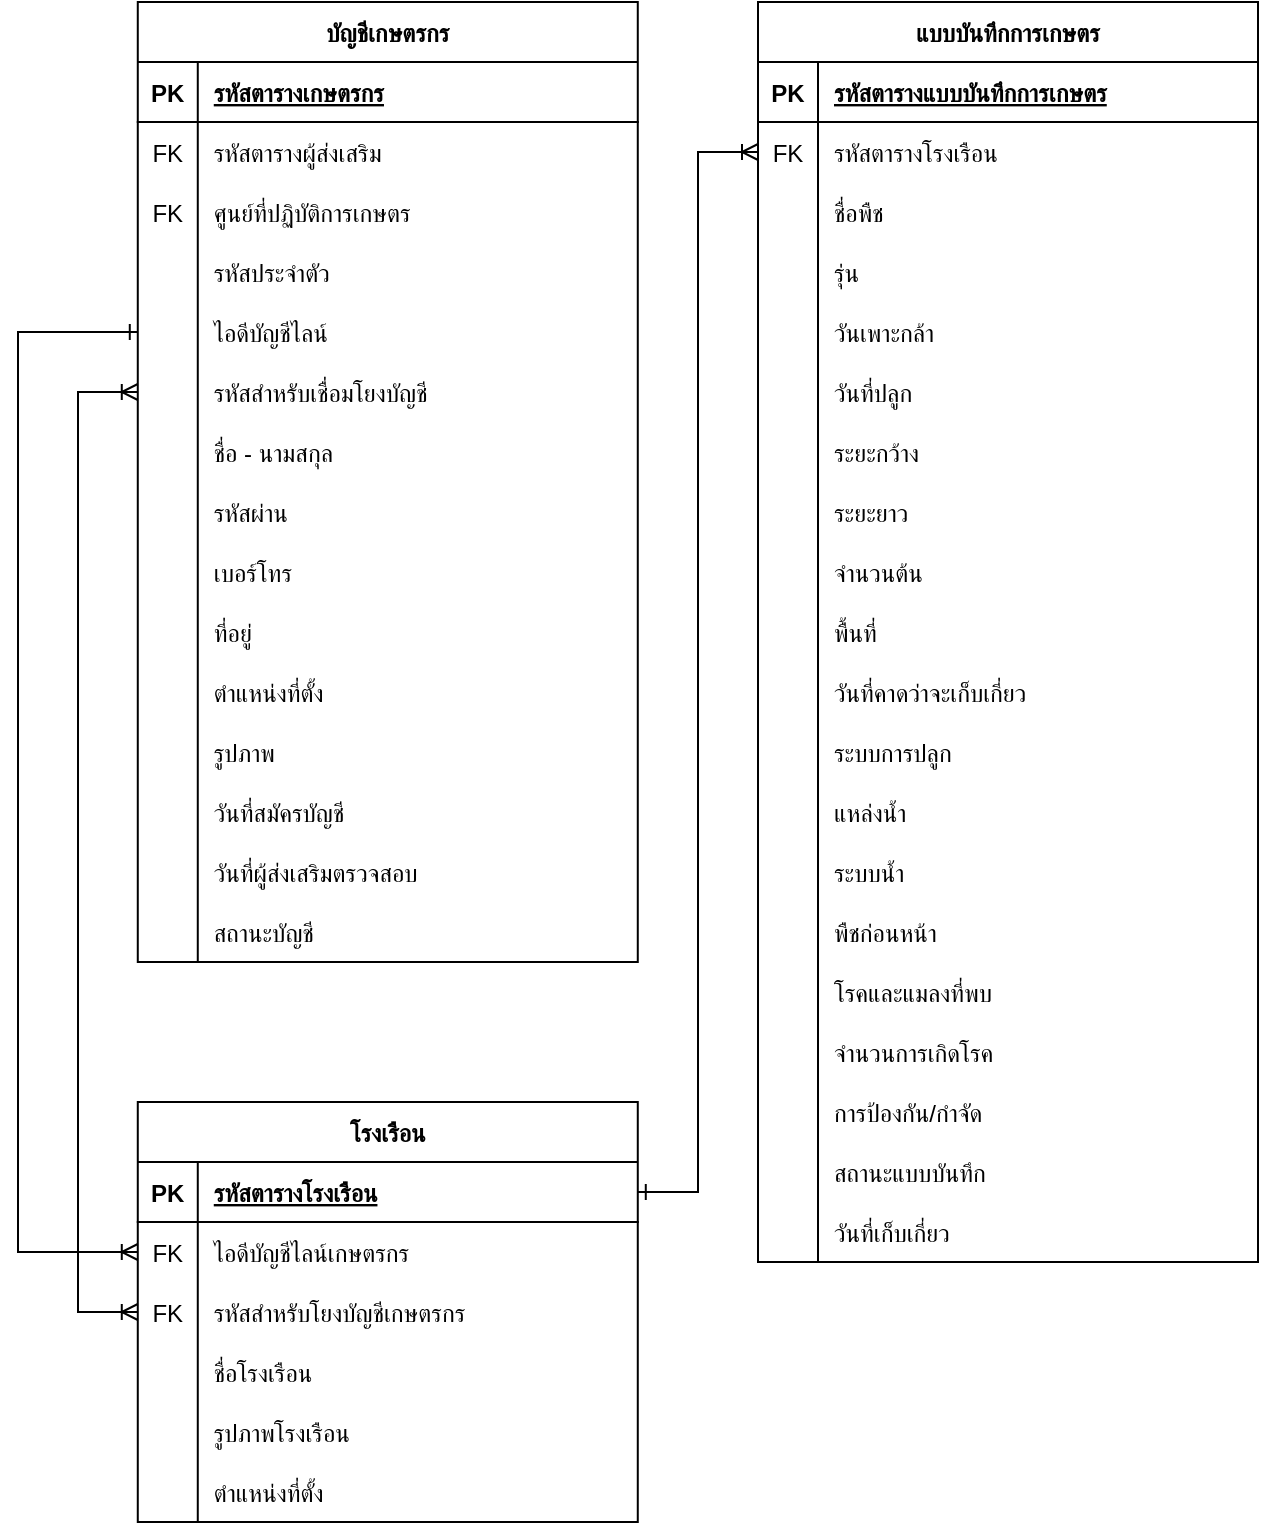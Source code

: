 <mxfile version="22.0.4" type="google">
  <diagram name="หน้า-1" id="0VuolsKjOaqzfvSGFXBU">
    <mxGraphModel grid="1" page="1" gridSize="10" guides="1" tooltips="1" connect="1" arrows="1" fold="1" pageScale="1" pageWidth="827" pageHeight="1169" math="0" shadow="0">
      <root>
        <mxCell id="0" />
        <mxCell id="1" parent="0" />
        <mxCell id="TLA-JkpZ8VYjQvUquSU8-1" value="แบบบันทึกการเกษตร" style="shape=table;startSize=30;container=1;collapsible=1;childLayout=tableLayout;fixedRows=1;rowLines=0;fontStyle=1;align=center;resizeLast=1;" vertex="1" parent="1">
          <mxGeometry x="-390" y="200" width="250" height="630" as="geometry" />
        </mxCell>
        <mxCell id="TLA-JkpZ8VYjQvUquSU8-2" value="" style="shape=partialRectangle;collapsible=0;dropTarget=0;pointerEvents=0;fillColor=none;points=[[0,0.5],[1,0.5]];portConstraint=eastwest;top=0;left=0;right=0;bottom=1;" vertex="1" parent="TLA-JkpZ8VYjQvUquSU8-1">
          <mxGeometry y="30" width="250" height="30" as="geometry" />
        </mxCell>
        <mxCell id="TLA-JkpZ8VYjQvUquSU8-3" value="PK" style="shape=partialRectangle;overflow=hidden;connectable=0;fillColor=none;top=0;left=0;bottom=0;right=0;fontStyle=1;" vertex="1" parent="TLA-JkpZ8VYjQvUquSU8-2">
          <mxGeometry width="30" height="30" as="geometry">
            <mxRectangle width="30" height="30" as="alternateBounds" />
          </mxGeometry>
        </mxCell>
        <mxCell id="TLA-JkpZ8VYjQvUquSU8-4" value="รหัสตารางแบบบันทึกการเกษตร" style="shape=partialRectangle;overflow=hidden;connectable=0;fillColor=none;top=0;left=0;bottom=0;right=0;align=left;spacingLeft=6;fontStyle=5;" vertex="1" parent="TLA-JkpZ8VYjQvUquSU8-2">
          <mxGeometry x="30" width="220" height="30" as="geometry">
            <mxRectangle width="220" height="30" as="alternateBounds" />
          </mxGeometry>
        </mxCell>
        <mxCell id="TLA-JkpZ8VYjQvUquSU8-5" value="" style="shape=partialRectangle;collapsible=0;dropTarget=0;pointerEvents=0;fillColor=none;points=[[0,0.5],[1,0.5]];portConstraint=eastwest;top=0;left=0;right=0;bottom=0;" vertex="1" parent="TLA-JkpZ8VYjQvUquSU8-1">
          <mxGeometry y="60" width="250" height="30" as="geometry" />
        </mxCell>
        <mxCell id="TLA-JkpZ8VYjQvUquSU8-6" value="FK" style="shape=partialRectangle;overflow=hidden;connectable=0;fillColor=none;top=0;left=0;bottom=0;right=0;" vertex="1" parent="TLA-JkpZ8VYjQvUquSU8-5">
          <mxGeometry width="30" height="30" as="geometry">
            <mxRectangle width="30" height="30" as="alternateBounds" />
          </mxGeometry>
        </mxCell>
        <mxCell id="TLA-JkpZ8VYjQvUquSU8-7" value="รหัสตารางโรงเรือน" style="shape=partialRectangle;overflow=hidden;connectable=0;fillColor=none;top=0;left=0;bottom=0;right=0;align=left;spacingLeft=6;" vertex="1" parent="TLA-JkpZ8VYjQvUquSU8-5">
          <mxGeometry x="30" width="220" height="30" as="geometry">
            <mxRectangle width="220" height="30" as="alternateBounds" />
          </mxGeometry>
        </mxCell>
        <mxCell id="TLA-JkpZ8VYjQvUquSU8-8" style="shape=partialRectangle;collapsible=0;dropTarget=0;pointerEvents=0;fillColor=none;points=[[0,0.5],[1,0.5]];portConstraint=eastwest;top=0;left=0;right=0;bottom=0;" vertex="1" parent="TLA-JkpZ8VYjQvUquSU8-1">
          <mxGeometry y="90" width="250" height="30" as="geometry" />
        </mxCell>
        <mxCell id="TLA-JkpZ8VYjQvUquSU8-9" value="" style="shape=partialRectangle;overflow=hidden;connectable=0;fillColor=none;top=0;left=0;bottom=0;right=0;" vertex="1" parent="TLA-JkpZ8VYjQvUquSU8-8">
          <mxGeometry width="30" height="30" as="geometry">
            <mxRectangle width="30" height="30" as="alternateBounds" />
          </mxGeometry>
        </mxCell>
        <mxCell id="TLA-JkpZ8VYjQvUquSU8-10" value="ชื่อพืช" style="shape=partialRectangle;overflow=hidden;connectable=0;fillColor=none;top=0;left=0;bottom=0;right=0;align=left;spacingLeft=6;" vertex="1" parent="TLA-JkpZ8VYjQvUquSU8-8">
          <mxGeometry x="30" width="220" height="30" as="geometry">
            <mxRectangle width="220" height="30" as="alternateBounds" />
          </mxGeometry>
        </mxCell>
        <mxCell id="TLA-JkpZ8VYjQvUquSU8-11" style="shape=partialRectangle;collapsible=0;dropTarget=0;pointerEvents=0;fillColor=none;points=[[0,0.5],[1,0.5]];portConstraint=eastwest;top=0;left=0;right=0;bottom=0;" vertex="1" parent="TLA-JkpZ8VYjQvUquSU8-1">
          <mxGeometry y="120" width="250" height="30" as="geometry" />
        </mxCell>
        <mxCell id="TLA-JkpZ8VYjQvUquSU8-12" style="shape=partialRectangle;overflow=hidden;connectable=0;fillColor=none;top=0;left=0;bottom=0;right=0;" vertex="1" parent="TLA-JkpZ8VYjQvUquSU8-11">
          <mxGeometry width="30" height="30" as="geometry">
            <mxRectangle width="30" height="30" as="alternateBounds" />
          </mxGeometry>
        </mxCell>
        <mxCell id="TLA-JkpZ8VYjQvUquSU8-13" value="รุ่น" style="shape=partialRectangle;overflow=hidden;connectable=0;fillColor=none;top=0;left=0;bottom=0;right=0;align=left;spacingLeft=6;" vertex="1" parent="TLA-JkpZ8VYjQvUquSU8-11">
          <mxGeometry x="30" width="220" height="30" as="geometry">
            <mxRectangle width="220" height="30" as="alternateBounds" />
          </mxGeometry>
        </mxCell>
        <mxCell id="TLA-JkpZ8VYjQvUquSU8-14" style="shape=partialRectangle;collapsible=0;dropTarget=0;pointerEvents=0;fillColor=none;points=[[0,0.5],[1,0.5]];portConstraint=eastwest;top=0;left=0;right=0;bottom=0;" vertex="1" parent="TLA-JkpZ8VYjQvUquSU8-1">
          <mxGeometry y="150" width="250" height="30" as="geometry" />
        </mxCell>
        <mxCell id="TLA-JkpZ8VYjQvUquSU8-15" value="" style="shape=partialRectangle;overflow=hidden;connectable=0;fillColor=none;top=0;left=0;bottom=0;right=0;" vertex="1" parent="TLA-JkpZ8VYjQvUquSU8-14">
          <mxGeometry width="30" height="30" as="geometry">
            <mxRectangle width="30" height="30" as="alternateBounds" />
          </mxGeometry>
        </mxCell>
        <mxCell id="TLA-JkpZ8VYjQvUquSU8-16" value="วันเพาะกล้า" style="shape=partialRectangle;overflow=hidden;connectable=0;fillColor=none;top=0;left=0;bottom=0;right=0;align=left;spacingLeft=6;" vertex="1" parent="TLA-JkpZ8VYjQvUquSU8-14">
          <mxGeometry x="30" width="220" height="30" as="geometry">
            <mxRectangle width="220" height="30" as="alternateBounds" />
          </mxGeometry>
        </mxCell>
        <mxCell id="TLA-JkpZ8VYjQvUquSU8-17" style="shape=partialRectangle;collapsible=0;dropTarget=0;pointerEvents=0;fillColor=none;points=[[0,0.5],[1,0.5]];portConstraint=eastwest;top=0;left=0;right=0;bottom=0;" vertex="1" parent="TLA-JkpZ8VYjQvUquSU8-1">
          <mxGeometry y="180" width="250" height="30" as="geometry" />
        </mxCell>
        <mxCell id="TLA-JkpZ8VYjQvUquSU8-18" style="shape=partialRectangle;overflow=hidden;connectable=0;fillColor=none;top=0;left=0;bottom=0;right=0;" vertex="1" parent="TLA-JkpZ8VYjQvUquSU8-17">
          <mxGeometry width="30" height="30" as="geometry">
            <mxRectangle width="30" height="30" as="alternateBounds" />
          </mxGeometry>
        </mxCell>
        <mxCell id="TLA-JkpZ8VYjQvUquSU8-19" value="วันที่ปลูก" style="shape=partialRectangle;overflow=hidden;connectable=0;fillColor=none;top=0;left=0;bottom=0;right=0;align=left;spacingLeft=6;" vertex="1" parent="TLA-JkpZ8VYjQvUquSU8-17">
          <mxGeometry x="30" width="220" height="30" as="geometry">
            <mxRectangle width="220" height="30" as="alternateBounds" />
          </mxGeometry>
        </mxCell>
        <mxCell id="TLA-JkpZ8VYjQvUquSU8-20" style="shape=partialRectangle;collapsible=0;dropTarget=0;pointerEvents=0;fillColor=none;points=[[0,0.5],[1,0.5]];portConstraint=eastwest;top=0;left=0;right=0;bottom=0;" vertex="1" parent="TLA-JkpZ8VYjQvUquSU8-1">
          <mxGeometry y="210" width="250" height="30" as="geometry" />
        </mxCell>
        <mxCell id="TLA-JkpZ8VYjQvUquSU8-21" style="shape=partialRectangle;overflow=hidden;connectable=0;fillColor=none;top=0;left=0;bottom=0;right=0;" vertex="1" parent="TLA-JkpZ8VYjQvUquSU8-20">
          <mxGeometry width="30" height="30" as="geometry">
            <mxRectangle width="30" height="30" as="alternateBounds" />
          </mxGeometry>
        </mxCell>
        <mxCell id="TLA-JkpZ8VYjQvUquSU8-22" value="ระยะกว้าง" style="shape=partialRectangle;overflow=hidden;connectable=0;fillColor=none;top=0;left=0;bottom=0;right=0;align=left;spacingLeft=6;" vertex="1" parent="TLA-JkpZ8VYjQvUquSU8-20">
          <mxGeometry x="30" width="220" height="30" as="geometry">
            <mxRectangle width="220" height="30" as="alternateBounds" />
          </mxGeometry>
        </mxCell>
        <mxCell id="TLA-JkpZ8VYjQvUquSU8-23" style="shape=partialRectangle;collapsible=0;dropTarget=0;pointerEvents=0;fillColor=none;points=[[0,0.5],[1,0.5]];portConstraint=eastwest;top=0;left=0;right=0;bottom=0;" vertex="1" parent="TLA-JkpZ8VYjQvUquSU8-1">
          <mxGeometry y="240" width="250" height="30" as="geometry" />
        </mxCell>
        <mxCell id="TLA-JkpZ8VYjQvUquSU8-24" style="shape=partialRectangle;overflow=hidden;connectable=0;fillColor=none;top=0;left=0;bottom=0;right=0;" vertex="1" parent="TLA-JkpZ8VYjQvUquSU8-23">
          <mxGeometry width="30" height="30" as="geometry">
            <mxRectangle width="30" height="30" as="alternateBounds" />
          </mxGeometry>
        </mxCell>
        <mxCell id="TLA-JkpZ8VYjQvUquSU8-25" value="ระยะยาว" style="shape=partialRectangle;overflow=hidden;connectable=0;fillColor=none;top=0;left=0;bottom=0;right=0;align=left;spacingLeft=6;" vertex="1" parent="TLA-JkpZ8VYjQvUquSU8-23">
          <mxGeometry x="30" width="220" height="30" as="geometry">
            <mxRectangle width="220" height="30" as="alternateBounds" />
          </mxGeometry>
        </mxCell>
        <mxCell id="TLA-JkpZ8VYjQvUquSU8-26" style="shape=partialRectangle;collapsible=0;dropTarget=0;pointerEvents=0;fillColor=none;points=[[0,0.5],[1,0.5]];portConstraint=eastwest;top=0;left=0;right=0;bottom=0;" vertex="1" parent="TLA-JkpZ8VYjQvUquSU8-1">
          <mxGeometry y="270" width="250" height="30" as="geometry" />
        </mxCell>
        <mxCell id="TLA-JkpZ8VYjQvUquSU8-27" style="shape=partialRectangle;overflow=hidden;connectable=0;fillColor=none;top=0;left=0;bottom=0;right=0;" vertex="1" parent="TLA-JkpZ8VYjQvUquSU8-26">
          <mxGeometry width="30" height="30" as="geometry">
            <mxRectangle width="30" height="30" as="alternateBounds" />
          </mxGeometry>
        </mxCell>
        <mxCell id="TLA-JkpZ8VYjQvUquSU8-28" value="จำนวนต้น" style="shape=partialRectangle;overflow=hidden;connectable=0;fillColor=none;top=0;left=0;bottom=0;right=0;align=left;spacingLeft=6;" vertex="1" parent="TLA-JkpZ8VYjQvUquSU8-26">
          <mxGeometry x="30" width="220" height="30" as="geometry">
            <mxRectangle width="220" height="30" as="alternateBounds" />
          </mxGeometry>
        </mxCell>
        <mxCell id="TLA-JkpZ8VYjQvUquSU8-29" style="shape=partialRectangle;collapsible=0;dropTarget=0;pointerEvents=0;fillColor=none;points=[[0,0.5],[1,0.5]];portConstraint=eastwest;top=0;left=0;right=0;bottom=0;" vertex="1" parent="TLA-JkpZ8VYjQvUquSU8-1">
          <mxGeometry y="300" width="250" height="30" as="geometry" />
        </mxCell>
        <mxCell id="TLA-JkpZ8VYjQvUquSU8-30" style="shape=partialRectangle;overflow=hidden;connectable=0;fillColor=none;top=0;left=0;bottom=0;right=0;" vertex="1" parent="TLA-JkpZ8VYjQvUquSU8-29">
          <mxGeometry width="30" height="30" as="geometry">
            <mxRectangle width="30" height="30" as="alternateBounds" />
          </mxGeometry>
        </mxCell>
        <mxCell id="TLA-JkpZ8VYjQvUquSU8-31" value="พื้นที่" style="shape=partialRectangle;overflow=hidden;connectable=0;fillColor=none;top=0;left=0;bottom=0;right=0;align=left;spacingLeft=6;" vertex="1" parent="TLA-JkpZ8VYjQvUquSU8-29">
          <mxGeometry x="30" width="220" height="30" as="geometry">
            <mxRectangle width="220" height="30" as="alternateBounds" />
          </mxGeometry>
        </mxCell>
        <mxCell id="TLA-JkpZ8VYjQvUquSU8-32" style="shape=partialRectangle;collapsible=0;dropTarget=0;pointerEvents=0;fillColor=none;points=[[0,0.5],[1,0.5]];portConstraint=eastwest;top=0;left=0;right=0;bottom=0;" vertex="1" parent="TLA-JkpZ8VYjQvUquSU8-1">
          <mxGeometry y="330" width="250" height="30" as="geometry" />
        </mxCell>
        <mxCell id="TLA-JkpZ8VYjQvUquSU8-33" style="shape=partialRectangle;overflow=hidden;connectable=0;fillColor=none;top=0;left=0;bottom=0;right=0;" vertex="1" parent="TLA-JkpZ8VYjQvUquSU8-32">
          <mxGeometry width="30" height="30" as="geometry">
            <mxRectangle width="30" height="30" as="alternateBounds" />
          </mxGeometry>
        </mxCell>
        <mxCell id="TLA-JkpZ8VYjQvUquSU8-34" value="วันที่คาดว่าจะเก็บเกี่ยว" style="shape=partialRectangle;overflow=hidden;connectable=0;fillColor=none;top=0;left=0;bottom=0;right=0;align=left;spacingLeft=6;" vertex="1" parent="TLA-JkpZ8VYjQvUquSU8-32">
          <mxGeometry x="30" width="220" height="30" as="geometry">
            <mxRectangle width="220" height="30" as="alternateBounds" />
          </mxGeometry>
        </mxCell>
        <mxCell id="TLA-JkpZ8VYjQvUquSU8-35" style="shape=partialRectangle;collapsible=0;dropTarget=0;pointerEvents=0;fillColor=none;points=[[0,0.5],[1,0.5]];portConstraint=eastwest;top=0;left=0;right=0;bottom=0;" vertex="1" parent="TLA-JkpZ8VYjQvUquSU8-1">
          <mxGeometry y="360" width="250" height="30" as="geometry" />
        </mxCell>
        <mxCell id="TLA-JkpZ8VYjQvUquSU8-36" style="shape=partialRectangle;overflow=hidden;connectable=0;fillColor=none;top=0;left=0;bottom=0;right=0;" vertex="1" parent="TLA-JkpZ8VYjQvUquSU8-35">
          <mxGeometry width="30" height="30" as="geometry">
            <mxRectangle width="30" height="30" as="alternateBounds" />
          </mxGeometry>
        </mxCell>
        <mxCell id="TLA-JkpZ8VYjQvUquSU8-37" value="ระบบการปลูก" style="shape=partialRectangle;overflow=hidden;connectable=0;fillColor=none;top=0;left=0;bottom=0;right=0;align=left;spacingLeft=6;" vertex="1" parent="TLA-JkpZ8VYjQvUquSU8-35">
          <mxGeometry x="30" width="220" height="30" as="geometry">
            <mxRectangle width="220" height="30" as="alternateBounds" />
          </mxGeometry>
        </mxCell>
        <mxCell id="TLA-JkpZ8VYjQvUquSU8-38" style="shape=partialRectangle;collapsible=0;dropTarget=0;pointerEvents=0;fillColor=none;points=[[0,0.5],[1,0.5]];portConstraint=eastwest;top=0;left=0;right=0;bottom=0;" vertex="1" parent="TLA-JkpZ8VYjQvUquSU8-1">
          <mxGeometry y="390" width="250" height="30" as="geometry" />
        </mxCell>
        <mxCell id="TLA-JkpZ8VYjQvUquSU8-39" style="shape=partialRectangle;overflow=hidden;connectable=0;fillColor=none;top=0;left=0;bottom=0;right=0;" vertex="1" parent="TLA-JkpZ8VYjQvUquSU8-38">
          <mxGeometry width="30" height="30" as="geometry">
            <mxRectangle width="30" height="30" as="alternateBounds" />
          </mxGeometry>
        </mxCell>
        <mxCell id="TLA-JkpZ8VYjQvUquSU8-40" value="แหล่งน้ำ" style="shape=partialRectangle;overflow=hidden;connectable=0;fillColor=none;top=0;left=0;bottom=0;right=0;align=left;spacingLeft=6;" vertex="1" parent="TLA-JkpZ8VYjQvUquSU8-38">
          <mxGeometry x="30" width="220" height="30" as="geometry">
            <mxRectangle width="220" height="30" as="alternateBounds" />
          </mxGeometry>
        </mxCell>
        <mxCell id="TLA-JkpZ8VYjQvUquSU8-41" style="shape=partialRectangle;collapsible=0;dropTarget=0;pointerEvents=0;fillColor=none;points=[[0,0.5],[1,0.5]];portConstraint=eastwest;top=0;left=0;right=0;bottom=0;" vertex="1" parent="TLA-JkpZ8VYjQvUquSU8-1">
          <mxGeometry y="420" width="250" height="30" as="geometry" />
        </mxCell>
        <mxCell id="TLA-JkpZ8VYjQvUquSU8-42" style="shape=partialRectangle;overflow=hidden;connectable=0;fillColor=none;top=0;left=0;bottom=0;right=0;" vertex="1" parent="TLA-JkpZ8VYjQvUquSU8-41">
          <mxGeometry width="30" height="30" as="geometry">
            <mxRectangle width="30" height="30" as="alternateBounds" />
          </mxGeometry>
        </mxCell>
        <mxCell id="TLA-JkpZ8VYjQvUquSU8-43" value="ระบบน้ำ" style="shape=partialRectangle;overflow=hidden;connectable=0;fillColor=none;top=0;left=0;bottom=0;right=0;align=left;spacingLeft=6;" vertex="1" parent="TLA-JkpZ8VYjQvUquSU8-41">
          <mxGeometry x="30" width="220" height="30" as="geometry">
            <mxRectangle width="220" height="30" as="alternateBounds" />
          </mxGeometry>
        </mxCell>
        <mxCell id="TLA-JkpZ8VYjQvUquSU8-44" style="shape=partialRectangle;collapsible=0;dropTarget=0;pointerEvents=0;fillColor=none;points=[[0,0.5],[1,0.5]];portConstraint=eastwest;top=0;left=0;right=0;bottom=0;" vertex="1" parent="TLA-JkpZ8VYjQvUquSU8-1">
          <mxGeometry y="450" width="250" height="30" as="geometry" />
        </mxCell>
        <mxCell id="TLA-JkpZ8VYjQvUquSU8-45" style="shape=partialRectangle;overflow=hidden;connectable=0;fillColor=none;top=0;left=0;bottom=0;right=0;" vertex="1" parent="TLA-JkpZ8VYjQvUquSU8-44">
          <mxGeometry width="30" height="30" as="geometry">
            <mxRectangle width="30" height="30" as="alternateBounds" />
          </mxGeometry>
        </mxCell>
        <mxCell id="TLA-JkpZ8VYjQvUquSU8-46" value="พืชก่อนหน้า" style="shape=partialRectangle;overflow=hidden;connectable=0;fillColor=none;top=0;left=0;bottom=0;right=0;align=left;spacingLeft=6;" vertex="1" parent="TLA-JkpZ8VYjQvUquSU8-44">
          <mxGeometry x="30" width="220" height="30" as="geometry">
            <mxRectangle width="220" height="30" as="alternateBounds" />
          </mxGeometry>
        </mxCell>
        <mxCell id="TLA-JkpZ8VYjQvUquSU8-47" style="shape=partialRectangle;collapsible=0;dropTarget=0;pointerEvents=0;fillColor=none;points=[[0,0.5],[1,0.5]];portConstraint=eastwest;top=0;left=0;right=0;bottom=0;" vertex="1" parent="TLA-JkpZ8VYjQvUquSU8-1">
          <mxGeometry y="480" width="250" height="30" as="geometry" />
        </mxCell>
        <mxCell id="TLA-JkpZ8VYjQvUquSU8-48" style="shape=partialRectangle;overflow=hidden;connectable=0;fillColor=none;top=0;left=0;bottom=0;right=0;" vertex="1" parent="TLA-JkpZ8VYjQvUquSU8-47">
          <mxGeometry width="30" height="30" as="geometry">
            <mxRectangle width="30" height="30" as="alternateBounds" />
          </mxGeometry>
        </mxCell>
        <mxCell id="TLA-JkpZ8VYjQvUquSU8-49" value="โรคและแมลงที่พบ" style="shape=partialRectangle;overflow=hidden;connectable=0;fillColor=none;top=0;left=0;bottom=0;right=0;align=left;spacingLeft=6;" vertex="1" parent="TLA-JkpZ8VYjQvUquSU8-47">
          <mxGeometry x="30" width="220" height="30" as="geometry">
            <mxRectangle width="220" height="30" as="alternateBounds" />
          </mxGeometry>
        </mxCell>
        <mxCell id="TLA-JkpZ8VYjQvUquSU8-50" style="shape=partialRectangle;collapsible=0;dropTarget=0;pointerEvents=0;fillColor=none;points=[[0,0.5],[1,0.5]];portConstraint=eastwest;top=0;left=0;right=0;bottom=0;" vertex="1" parent="TLA-JkpZ8VYjQvUquSU8-1">
          <mxGeometry y="510" width="250" height="30" as="geometry" />
        </mxCell>
        <mxCell id="TLA-JkpZ8VYjQvUquSU8-51" style="shape=partialRectangle;overflow=hidden;connectable=0;fillColor=none;top=0;left=0;bottom=0;right=0;" vertex="1" parent="TLA-JkpZ8VYjQvUquSU8-50">
          <mxGeometry width="30" height="30" as="geometry">
            <mxRectangle width="30" height="30" as="alternateBounds" />
          </mxGeometry>
        </mxCell>
        <mxCell id="TLA-JkpZ8VYjQvUquSU8-52" value="จำนวนการเกิดโรค" style="shape=partialRectangle;overflow=hidden;connectable=0;fillColor=none;top=0;left=0;bottom=0;right=0;align=left;spacingLeft=6;" vertex="1" parent="TLA-JkpZ8VYjQvUquSU8-50">
          <mxGeometry x="30" width="220" height="30" as="geometry">
            <mxRectangle width="220" height="30" as="alternateBounds" />
          </mxGeometry>
        </mxCell>
        <mxCell id="TLA-JkpZ8VYjQvUquSU8-53" style="shape=partialRectangle;collapsible=0;dropTarget=0;pointerEvents=0;fillColor=none;points=[[0,0.5],[1,0.5]];portConstraint=eastwest;top=0;left=0;right=0;bottom=0;" vertex="1" parent="TLA-JkpZ8VYjQvUquSU8-1">
          <mxGeometry y="540" width="250" height="30" as="geometry" />
        </mxCell>
        <mxCell id="TLA-JkpZ8VYjQvUquSU8-54" style="shape=partialRectangle;overflow=hidden;connectable=0;fillColor=none;top=0;left=0;bottom=0;right=0;" vertex="1" parent="TLA-JkpZ8VYjQvUquSU8-53">
          <mxGeometry width="30" height="30" as="geometry">
            <mxRectangle width="30" height="30" as="alternateBounds" />
          </mxGeometry>
        </mxCell>
        <mxCell id="TLA-JkpZ8VYjQvUquSU8-55" value="การป้องกัน/กำจัด" style="shape=partialRectangle;overflow=hidden;connectable=0;fillColor=none;top=0;left=0;bottom=0;right=0;align=left;spacingLeft=6;" vertex="1" parent="TLA-JkpZ8VYjQvUquSU8-53">
          <mxGeometry x="30" width="220" height="30" as="geometry">
            <mxRectangle width="220" height="30" as="alternateBounds" />
          </mxGeometry>
        </mxCell>
        <mxCell id="TLA-JkpZ8VYjQvUquSU8-56" style="shape=partialRectangle;collapsible=0;dropTarget=0;pointerEvents=0;fillColor=none;points=[[0,0.5],[1,0.5]];portConstraint=eastwest;top=0;left=0;right=0;bottom=0;" vertex="1" parent="TLA-JkpZ8VYjQvUquSU8-1">
          <mxGeometry y="570" width="250" height="30" as="geometry" />
        </mxCell>
        <mxCell id="TLA-JkpZ8VYjQvUquSU8-57" style="shape=partialRectangle;overflow=hidden;connectable=0;fillColor=none;top=0;left=0;bottom=0;right=0;" vertex="1" parent="TLA-JkpZ8VYjQvUquSU8-56">
          <mxGeometry width="30" height="30" as="geometry">
            <mxRectangle width="30" height="30" as="alternateBounds" />
          </mxGeometry>
        </mxCell>
        <mxCell id="TLA-JkpZ8VYjQvUquSU8-58" value="สถานะแบบบันทึก" style="shape=partialRectangle;overflow=hidden;connectable=0;fillColor=none;top=0;left=0;bottom=0;right=0;align=left;spacingLeft=6;" vertex="1" parent="TLA-JkpZ8VYjQvUquSU8-56">
          <mxGeometry x="30" width="220" height="30" as="geometry">
            <mxRectangle width="220" height="30" as="alternateBounds" />
          </mxGeometry>
        </mxCell>
        <mxCell id="TLA-JkpZ8VYjQvUquSU8-59" style="shape=partialRectangle;collapsible=0;dropTarget=0;pointerEvents=0;fillColor=none;points=[[0,0.5],[1,0.5]];portConstraint=eastwest;top=0;left=0;right=0;bottom=0;" vertex="1" parent="TLA-JkpZ8VYjQvUquSU8-1">
          <mxGeometry y="600" width="250" height="30" as="geometry" />
        </mxCell>
        <mxCell id="TLA-JkpZ8VYjQvUquSU8-60" style="shape=partialRectangle;overflow=hidden;connectable=0;fillColor=none;top=0;left=0;bottom=0;right=0;" vertex="1" parent="TLA-JkpZ8VYjQvUquSU8-59">
          <mxGeometry width="30" height="30" as="geometry">
            <mxRectangle width="30" height="30" as="alternateBounds" />
          </mxGeometry>
        </mxCell>
        <mxCell id="TLA-JkpZ8VYjQvUquSU8-61" value="วันที่เก็บเกี่ยว" style="shape=partialRectangle;overflow=hidden;connectable=0;fillColor=none;top=0;left=0;bottom=0;right=0;align=left;spacingLeft=6;" vertex="1" parent="TLA-JkpZ8VYjQvUquSU8-59">
          <mxGeometry x="30" width="220" height="30" as="geometry">
            <mxRectangle width="220" height="30" as="alternateBounds" />
          </mxGeometry>
        </mxCell>
        <mxCell id="TLA-JkpZ8VYjQvUquSU8-62" value="โรงเรือน" style="shape=table;startSize=30;container=1;collapsible=1;childLayout=tableLayout;fixedRows=1;rowLines=0;fontStyle=1;align=center;resizeLast=1;" vertex="1" parent="1">
          <mxGeometry x="-700.11" y="750" width="250" height="210" as="geometry" />
        </mxCell>
        <mxCell id="TLA-JkpZ8VYjQvUquSU8-63" value="" style="shape=partialRectangle;collapsible=0;dropTarget=0;pointerEvents=0;fillColor=none;points=[[0,0.5],[1,0.5]];portConstraint=eastwest;top=0;left=0;right=0;bottom=1;" vertex="1" parent="TLA-JkpZ8VYjQvUquSU8-62">
          <mxGeometry y="30" width="250" height="30" as="geometry" />
        </mxCell>
        <mxCell id="TLA-JkpZ8VYjQvUquSU8-64" value="PK" style="shape=partialRectangle;overflow=hidden;connectable=0;fillColor=none;top=0;left=0;bottom=0;right=0;fontStyle=1;" vertex="1" parent="TLA-JkpZ8VYjQvUquSU8-63">
          <mxGeometry width="30" height="30" as="geometry">
            <mxRectangle width="30" height="30" as="alternateBounds" />
          </mxGeometry>
        </mxCell>
        <mxCell id="TLA-JkpZ8VYjQvUquSU8-65" value="รหัสตารางโรงเรือน" style="shape=partialRectangle;overflow=hidden;connectable=0;fillColor=none;top=0;left=0;bottom=0;right=0;align=left;spacingLeft=6;fontStyle=5;" vertex="1" parent="TLA-JkpZ8VYjQvUquSU8-63">
          <mxGeometry x="30" width="220" height="30" as="geometry">
            <mxRectangle width="220" height="30" as="alternateBounds" />
          </mxGeometry>
        </mxCell>
        <mxCell id="TLA-JkpZ8VYjQvUquSU8-66" value="" style="shape=partialRectangle;collapsible=0;dropTarget=0;pointerEvents=0;fillColor=none;points=[[0,0.5],[1,0.5]];portConstraint=eastwest;top=0;left=0;right=0;bottom=0;" vertex="1" parent="TLA-JkpZ8VYjQvUquSU8-62">
          <mxGeometry y="60" width="250" height="30" as="geometry" />
        </mxCell>
        <mxCell id="TLA-JkpZ8VYjQvUquSU8-67" value="FK" style="shape=partialRectangle;overflow=hidden;connectable=0;fillColor=none;top=0;left=0;bottom=0;right=0;" vertex="1" parent="TLA-JkpZ8VYjQvUquSU8-66">
          <mxGeometry width="30" height="30" as="geometry">
            <mxRectangle width="30" height="30" as="alternateBounds" />
          </mxGeometry>
        </mxCell>
        <mxCell id="TLA-JkpZ8VYjQvUquSU8-68" value="ไอดีบัญชีไลน์เกษตรกร" style="shape=partialRectangle;overflow=hidden;connectable=0;fillColor=none;top=0;left=0;bottom=0;right=0;align=left;spacingLeft=6;" vertex="1" parent="TLA-JkpZ8VYjQvUquSU8-66">
          <mxGeometry x="30" width="220" height="30" as="geometry">
            <mxRectangle width="220" height="30" as="alternateBounds" />
          </mxGeometry>
        </mxCell>
        <mxCell id="TLA-JkpZ8VYjQvUquSU8-69" style="shape=partialRectangle;collapsible=0;dropTarget=0;pointerEvents=0;fillColor=none;points=[[0,0.5],[1,0.5]];portConstraint=eastwest;top=0;left=0;right=0;bottom=0;" vertex="1" parent="TLA-JkpZ8VYjQvUquSU8-62">
          <mxGeometry y="90" width="250" height="30" as="geometry" />
        </mxCell>
        <mxCell id="TLA-JkpZ8VYjQvUquSU8-70" value="FK" style="shape=partialRectangle;overflow=hidden;connectable=0;fillColor=none;top=0;left=0;bottom=0;right=0;" vertex="1" parent="TLA-JkpZ8VYjQvUquSU8-69">
          <mxGeometry width="30" height="30" as="geometry">
            <mxRectangle width="30" height="30" as="alternateBounds" />
          </mxGeometry>
        </mxCell>
        <mxCell id="TLA-JkpZ8VYjQvUquSU8-71" value="รหัสสำหรับโยงบัญชีเกษตรกร" style="shape=partialRectangle;overflow=hidden;connectable=0;fillColor=none;top=0;left=0;bottom=0;right=0;align=left;spacingLeft=6;" vertex="1" parent="TLA-JkpZ8VYjQvUquSU8-69">
          <mxGeometry x="30" width="220" height="30" as="geometry">
            <mxRectangle width="220" height="30" as="alternateBounds" />
          </mxGeometry>
        </mxCell>
        <mxCell id="TLA-JkpZ8VYjQvUquSU8-72" style="shape=partialRectangle;collapsible=0;dropTarget=0;pointerEvents=0;fillColor=none;points=[[0,0.5],[1,0.5]];portConstraint=eastwest;top=0;left=0;right=0;bottom=0;" vertex="1" parent="TLA-JkpZ8VYjQvUquSU8-62">
          <mxGeometry y="120" width="250" height="30" as="geometry" />
        </mxCell>
        <mxCell id="TLA-JkpZ8VYjQvUquSU8-73" style="shape=partialRectangle;overflow=hidden;connectable=0;fillColor=none;top=0;left=0;bottom=0;right=0;" vertex="1" parent="TLA-JkpZ8VYjQvUquSU8-72">
          <mxGeometry width="30" height="30" as="geometry">
            <mxRectangle width="30" height="30" as="alternateBounds" />
          </mxGeometry>
        </mxCell>
        <mxCell id="TLA-JkpZ8VYjQvUquSU8-74" value="ชื่อโรงเรือน" style="shape=partialRectangle;overflow=hidden;connectable=0;fillColor=none;top=0;left=0;bottom=0;right=0;align=left;spacingLeft=6;" vertex="1" parent="TLA-JkpZ8VYjQvUquSU8-72">
          <mxGeometry x="30" width="220" height="30" as="geometry">
            <mxRectangle width="220" height="30" as="alternateBounds" />
          </mxGeometry>
        </mxCell>
        <mxCell id="TLA-JkpZ8VYjQvUquSU8-75" style="shape=partialRectangle;collapsible=0;dropTarget=0;pointerEvents=0;fillColor=none;points=[[0,0.5],[1,0.5]];portConstraint=eastwest;top=0;left=0;right=0;bottom=0;" vertex="1" parent="TLA-JkpZ8VYjQvUquSU8-62">
          <mxGeometry y="150" width="250" height="30" as="geometry" />
        </mxCell>
        <mxCell id="TLA-JkpZ8VYjQvUquSU8-76" style="shape=partialRectangle;overflow=hidden;connectable=0;fillColor=none;top=0;left=0;bottom=0;right=0;" vertex="1" parent="TLA-JkpZ8VYjQvUquSU8-75">
          <mxGeometry width="30" height="30" as="geometry">
            <mxRectangle width="30" height="30" as="alternateBounds" />
          </mxGeometry>
        </mxCell>
        <mxCell id="TLA-JkpZ8VYjQvUquSU8-77" value="รูปภาพโรงเรือน" style="shape=partialRectangle;overflow=hidden;connectable=0;fillColor=none;top=0;left=0;bottom=0;right=0;align=left;spacingLeft=6;" vertex="1" parent="TLA-JkpZ8VYjQvUquSU8-75">
          <mxGeometry x="30" width="220" height="30" as="geometry">
            <mxRectangle width="220" height="30" as="alternateBounds" />
          </mxGeometry>
        </mxCell>
        <mxCell id="TLA-JkpZ8VYjQvUquSU8-78" style="shape=partialRectangle;collapsible=0;dropTarget=0;pointerEvents=0;fillColor=none;points=[[0,0.5],[1,0.5]];portConstraint=eastwest;top=0;left=0;right=0;bottom=0;" vertex="1" parent="TLA-JkpZ8VYjQvUquSU8-62">
          <mxGeometry y="180" width="250" height="30" as="geometry" />
        </mxCell>
        <mxCell id="TLA-JkpZ8VYjQvUquSU8-79" style="shape=partialRectangle;overflow=hidden;connectable=0;fillColor=none;top=0;left=0;bottom=0;right=0;" vertex="1" parent="TLA-JkpZ8VYjQvUquSU8-78">
          <mxGeometry width="30" height="30" as="geometry">
            <mxRectangle width="30" height="30" as="alternateBounds" />
          </mxGeometry>
        </mxCell>
        <mxCell id="TLA-JkpZ8VYjQvUquSU8-80" value="ตำแหน่งที่ตั้ง" style="shape=partialRectangle;overflow=hidden;connectable=0;fillColor=none;top=0;left=0;bottom=0;right=0;align=left;spacingLeft=6;" vertex="1" parent="TLA-JkpZ8VYjQvUquSU8-78">
          <mxGeometry x="30" width="220" height="30" as="geometry">
            <mxRectangle width="220" height="30" as="alternateBounds" />
          </mxGeometry>
        </mxCell>
        <mxCell id="TLA-JkpZ8VYjQvUquSU8-81" value="บัญชีเกษตรกร" style="shape=table;startSize=30;container=1;collapsible=1;childLayout=tableLayout;fixedRows=1;rowLines=0;fontStyle=1;align=center;resizeLast=1;flipH=0;flipV=0;direction=east;" vertex="1" parent="1">
          <mxGeometry x="-700.11" y="200" width="250" height="480" as="geometry">
            <mxRectangle x="-670" y="200" width="90" height="30" as="alternateBounds" />
          </mxGeometry>
        </mxCell>
        <mxCell id="TLA-JkpZ8VYjQvUquSU8-82" value="" style="shape=partialRectangle;collapsible=0;dropTarget=0;pointerEvents=0;fillColor=none;points=[[0,0.5],[1,0.5]];portConstraint=eastwest;top=0;left=0;right=0;bottom=1;" vertex="1" parent="TLA-JkpZ8VYjQvUquSU8-81">
          <mxGeometry y="30" width="250" height="30" as="geometry" />
        </mxCell>
        <mxCell id="TLA-JkpZ8VYjQvUquSU8-83" value="PK" style="shape=partialRectangle;overflow=hidden;connectable=0;fillColor=none;top=0;left=0;bottom=0;right=0;fontStyle=1;" vertex="1" parent="TLA-JkpZ8VYjQvUquSU8-82">
          <mxGeometry width="30" height="30" as="geometry">
            <mxRectangle width="30" height="30" as="alternateBounds" />
          </mxGeometry>
        </mxCell>
        <mxCell id="TLA-JkpZ8VYjQvUquSU8-84" value="รหัสตารางเกษตรกร" style="shape=partialRectangle;overflow=hidden;connectable=0;fillColor=none;top=0;left=0;bottom=0;right=0;align=left;spacingLeft=6;fontStyle=5;flipV=0;flipH=1;" vertex="1" parent="TLA-JkpZ8VYjQvUquSU8-82">
          <mxGeometry x="30" width="220" height="30" as="geometry">
            <mxRectangle width="220" height="30" as="alternateBounds" />
          </mxGeometry>
        </mxCell>
        <mxCell id="TLA-JkpZ8VYjQvUquSU8-85" value="" style="shape=partialRectangle;collapsible=0;dropTarget=0;pointerEvents=0;fillColor=none;points=[[0,0.5],[1,0.5]];portConstraint=eastwest;top=0;left=0;right=0;bottom=0;" vertex="1" parent="TLA-JkpZ8VYjQvUquSU8-81">
          <mxGeometry y="60" width="250" height="30" as="geometry" />
        </mxCell>
        <mxCell id="TLA-JkpZ8VYjQvUquSU8-86" value="FK" style="shape=partialRectangle;overflow=hidden;connectable=0;fillColor=none;top=0;left=0;bottom=0;right=0;" vertex="1" parent="TLA-JkpZ8VYjQvUquSU8-85">
          <mxGeometry width="30" height="30" as="geometry">
            <mxRectangle width="30" height="30" as="alternateBounds" />
          </mxGeometry>
        </mxCell>
        <mxCell id="TLA-JkpZ8VYjQvUquSU8-87" value="รหัสตารางผู้ส่งเสริม" style="shape=partialRectangle;overflow=hidden;connectable=0;fillColor=none;top=0;left=0;bottom=0;right=0;align=left;spacingLeft=6;flipH=1;flipV=0;" vertex="1" parent="TLA-JkpZ8VYjQvUquSU8-85">
          <mxGeometry x="30" width="220" height="30" as="geometry">
            <mxRectangle width="220" height="30" as="alternateBounds" />
          </mxGeometry>
        </mxCell>
        <mxCell id="TLA-JkpZ8VYjQvUquSU8-88" style="shape=partialRectangle;collapsible=0;dropTarget=0;pointerEvents=0;fillColor=none;points=[[0,0.5],[1,0.5]];portConstraint=eastwest;top=0;left=0;right=0;bottom=0;" vertex="1" parent="TLA-JkpZ8VYjQvUquSU8-81">
          <mxGeometry y="90" width="250" height="30" as="geometry" />
        </mxCell>
        <mxCell id="TLA-JkpZ8VYjQvUquSU8-89" value="FK" style="shape=partialRectangle;overflow=hidden;connectable=0;fillColor=none;top=0;left=0;bottom=0;right=0;" vertex="1" parent="TLA-JkpZ8VYjQvUquSU8-88">
          <mxGeometry width="30" height="30" as="geometry">
            <mxRectangle width="30" height="30" as="alternateBounds" />
          </mxGeometry>
        </mxCell>
        <mxCell id="TLA-JkpZ8VYjQvUquSU8-90" value="ศูนย์ที่ปฏิบัติการเกษตร" style="shape=partialRectangle;overflow=hidden;connectable=0;fillColor=none;top=0;left=0;bottom=0;right=0;align=left;spacingLeft=6;flipH=1;flipV=0;" vertex="1" parent="TLA-JkpZ8VYjQvUquSU8-88">
          <mxGeometry x="30" width="220" height="30" as="geometry">
            <mxRectangle width="220" height="30" as="alternateBounds" />
          </mxGeometry>
        </mxCell>
        <mxCell id="TLA-JkpZ8VYjQvUquSU8-91" style="shape=partialRectangle;collapsible=0;dropTarget=0;pointerEvents=0;fillColor=none;points=[[0,0.5],[1,0.5]];portConstraint=eastwest;top=0;left=0;right=0;bottom=0;" vertex="1" parent="TLA-JkpZ8VYjQvUquSU8-81">
          <mxGeometry y="120" width="250" height="30" as="geometry" />
        </mxCell>
        <mxCell id="TLA-JkpZ8VYjQvUquSU8-92" style="shape=partialRectangle;overflow=hidden;connectable=0;fillColor=none;top=0;left=0;bottom=0;right=0;" vertex="1" parent="TLA-JkpZ8VYjQvUquSU8-91">
          <mxGeometry width="30" height="30" as="geometry">
            <mxRectangle width="30" height="30" as="alternateBounds" />
          </mxGeometry>
        </mxCell>
        <mxCell id="TLA-JkpZ8VYjQvUquSU8-93" value="รหัสประจำตัว" style="shape=partialRectangle;overflow=hidden;connectable=0;fillColor=none;top=0;left=0;bottom=0;right=0;align=left;spacingLeft=6;flipH=1;flipV=0;" vertex="1" parent="TLA-JkpZ8VYjQvUquSU8-91">
          <mxGeometry x="30" width="220" height="30" as="geometry">
            <mxRectangle width="220" height="30" as="alternateBounds" />
          </mxGeometry>
        </mxCell>
        <mxCell id="TLA-JkpZ8VYjQvUquSU8-94" style="shape=partialRectangle;collapsible=0;dropTarget=0;pointerEvents=0;fillColor=none;points=[[0,0.5],[1,0.5]];portConstraint=eastwest;top=0;left=0;right=0;bottom=0;" vertex="1" parent="TLA-JkpZ8VYjQvUquSU8-81">
          <mxGeometry y="150" width="250" height="30" as="geometry" />
        </mxCell>
        <mxCell id="TLA-JkpZ8VYjQvUquSU8-95" style="shape=partialRectangle;overflow=hidden;connectable=0;fillColor=none;top=0;left=0;bottom=0;right=0;" vertex="1" parent="TLA-JkpZ8VYjQvUquSU8-94">
          <mxGeometry width="30" height="30" as="geometry">
            <mxRectangle width="30" height="30" as="alternateBounds" />
          </mxGeometry>
        </mxCell>
        <mxCell id="TLA-JkpZ8VYjQvUquSU8-96" value="ไอดีบัญชีไลน์" style="shape=partialRectangle;overflow=hidden;connectable=0;fillColor=none;top=0;left=0;bottom=0;right=0;align=left;spacingLeft=6;flipH=1;flipV=0;" vertex="1" parent="TLA-JkpZ8VYjQvUquSU8-94">
          <mxGeometry x="30" width="220" height="30" as="geometry">
            <mxRectangle width="220" height="30" as="alternateBounds" />
          </mxGeometry>
        </mxCell>
        <mxCell id="TLA-JkpZ8VYjQvUquSU8-97" style="shape=partialRectangle;collapsible=0;dropTarget=0;pointerEvents=0;fillColor=none;points=[[0,0.5],[1,0.5]];portConstraint=eastwest;top=0;left=0;right=0;bottom=0;" vertex="1" parent="TLA-JkpZ8VYjQvUquSU8-81">
          <mxGeometry y="180" width="250" height="30" as="geometry" />
        </mxCell>
        <mxCell id="TLA-JkpZ8VYjQvUquSU8-98" style="shape=partialRectangle;overflow=hidden;connectable=0;fillColor=none;top=0;left=0;bottom=0;right=0;" vertex="1" parent="TLA-JkpZ8VYjQvUquSU8-97">
          <mxGeometry width="30" height="30" as="geometry">
            <mxRectangle width="30" height="30" as="alternateBounds" />
          </mxGeometry>
        </mxCell>
        <mxCell id="TLA-JkpZ8VYjQvUquSU8-99" value="รหัสสำหรับเชื่อมโยงบัญชี" style="shape=partialRectangle;overflow=hidden;connectable=0;fillColor=none;top=0;left=0;bottom=0;right=0;align=left;spacingLeft=6;flipH=1;flipV=0;" vertex="1" parent="TLA-JkpZ8VYjQvUquSU8-97">
          <mxGeometry x="30" width="220" height="30" as="geometry">
            <mxRectangle width="220" height="30" as="alternateBounds" />
          </mxGeometry>
        </mxCell>
        <mxCell id="TLA-JkpZ8VYjQvUquSU8-100" style="shape=partialRectangle;collapsible=0;dropTarget=0;pointerEvents=0;fillColor=none;points=[[0,0.5],[1,0.5]];portConstraint=eastwest;top=0;left=0;right=0;bottom=0;" vertex="1" parent="TLA-JkpZ8VYjQvUquSU8-81">
          <mxGeometry y="210" width="250" height="30" as="geometry" />
        </mxCell>
        <mxCell id="TLA-JkpZ8VYjQvUquSU8-101" style="shape=partialRectangle;overflow=hidden;connectable=0;fillColor=none;top=0;left=0;bottom=0;right=0;" vertex="1" parent="TLA-JkpZ8VYjQvUquSU8-100">
          <mxGeometry width="30" height="30" as="geometry">
            <mxRectangle width="30" height="30" as="alternateBounds" />
          </mxGeometry>
        </mxCell>
        <mxCell id="TLA-JkpZ8VYjQvUquSU8-102" value="ชื่อ - นามสกุล" style="shape=partialRectangle;overflow=hidden;connectable=0;fillColor=none;top=0;left=0;bottom=0;right=0;align=left;spacingLeft=6;flipH=1;flipV=0;" vertex="1" parent="TLA-JkpZ8VYjQvUquSU8-100">
          <mxGeometry x="30" width="220" height="30" as="geometry">
            <mxRectangle width="220" height="30" as="alternateBounds" />
          </mxGeometry>
        </mxCell>
        <mxCell id="TLA-JkpZ8VYjQvUquSU8-103" style="shape=partialRectangle;collapsible=0;dropTarget=0;pointerEvents=0;fillColor=none;points=[[0,0.5],[1,0.5]];portConstraint=eastwest;top=0;left=0;right=0;bottom=0;" vertex="1" parent="TLA-JkpZ8VYjQvUquSU8-81">
          <mxGeometry y="240" width="250" height="30" as="geometry" />
        </mxCell>
        <mxCell id="TLA-JkpZ8VYjQvUquSU8-104" style="shape=partialRectangle;overflow=hidden;connectable=0;fillColor=none;top=0;left=0;bottom=0;right=0;" vertex="1" parent="TLA-JkpZ8VYjQvUquSU8-103">
          <mxGeometry width="30" height="30" as="geometry">
            <mxRectangle width="30" height="30" as="alternateBounds" />
          </mxGeometry>
        </mxCell>
        <mxCell id="TLA-JkpZ8VYjQvUquSU8-105" value="รหัสผ่าน" style="shape=partialRectangle;overflow=hidden;connectable=0;fillColor=none;top=0;left=0;bottom=0;right=0;align=left;spacingLeft=6;flipH=1;flipV=0;" vertex="1" parent="TLA-JkpZ8VYjQvUquSU8-103">
          <mxGeometry x="30" width="220" height="30" as="geometry">
            <mxRectangle width="220" height="30" as="alternateBounds" />
          </mxGeometry>
        </mxCell>
        <mxCell id="TLA-JkpZ8VYjQvUquSU8-106" style="shape=partialRectangle;collapsible=0;dropTarget=0;pointerEvents=0;fillColor=none;points=[[0,0.5],[1,0.5]];portConstraint=eastwest;top=0;left=0;right=0;bottom=0;" vertex="1" parent="TLA-JkpZ8VYjQvUquSU8-81">
          <mxGeometry y="270" width="250" height="30" as="geometry" />
        </mxCell>
        <mxCell id="TLA-JkpZ8VYjQvUquSU8-107" style="shape=partialRectangle;overflow=hidden;connectable=0;fillColor=none;top=0;left=0;bottom=0;right=0;" vertex="1" parent="TLA-JkpZ8VYjQvUquSU8-106">
          <mxGeometry width="30" height="30" as="geometry">
            <mxRectangle width="30" height="30" as="alternateBounds" />
          </mxGeometry>
        </mxCell>
        <mxCell id="TLA-JkpZ8VYjQvUquSU8-108" value="เบอร์โทร" style="shape=partialRectangle;overflow=hidden;connectable=0;fillColor=none;top=0;left=0;bottom=0;right=0;align=left;spacingLeft=6;flipH=1;flipV=0;" vertex="1" parent="TLA-JkpZ8VYjQvUquSU8-106">
          <mxGeometry x="30" width="220" height="30" as="geometry">
            <mxRectangle width="220" height="30" as="alternateBounds" />
          </mxGeometry>
        </mxCell>
        <mxCell id="TLA-JkpZ8VYjQvUquSU8-109" style="shape=partialRectangle;collapsible=0;dropTarget=0;pointerEvents=0;fillColor=none;points=[[0,0.5],[1,0.5]];portConstraint=eastwest;top=0;left=0;right=0;bottom=0;" vertex="1" parent="TLA-JkpZ8VYjQvUquSU8-81">
          <mxGeometry y="300" width="250" height="30" as="geometry" />
        </mxCell>
        <mxCell id="TLA-JkpZ8VYjQvUquSU8-110" style="shape=partialRectangle;overflow=hidden;connectable=0;fillColor=none;top=0;left=0;bottom=0;right=0;" vertex="1" parent="TLA-JkpZ8VYjQvUquSU8-109">
          <mxGeometry width="30" height="30" as="geometry">
            <mxRectangle width="30" height="30" as="alternateBounds" />
          </mxGeometry>
        </mxCell>
        <mxCell id="TLA-JkpZ8VYjQvUquSU8-111" value="ที่อยู่" style="shape=partialRectangle;overflow=hidden;connectable=0;fillColor=none;top=0;left=0;bottom=0;right=0;align=left;spacingLeft=6;flipH=1;flipV=0;" vertex="1" parent="TLA-JkpZ8VYjQvUquSU8-109">
          <mxGeometry x="30" width="220" height="30" as="geometry">
            <mxRectangle width="220" height="30" as="alternateBounds" />
          </mxGeometry>
        </mxCell>
        <mxCell id="TLA-JkpZ8VYjQvUquSU8-112" style="shape=partialRectangle;collapsible=0;dropTarget=0;pointerEvents=0;fillColor=none;points=[[0,0.5],[1,0.5]];portConstraint=eastwest;top=0;left=0;right=0;bottom=0;" vertex="1" parent="TLA-JkpZ8VYjQvUquSU8-81">
          <mxGeometry y="330" width="250" height="30" as="geometry" />
        </mxCell>
        <mxCell id="TLA-JkpZ8VYjQvUquSU8-113" style="shape=partialRectangle;overflow=hidden;connectable=0;fillColor=none;top=0;left=0;bottom=0;right=0;" vertex="1" parent="TLA-JkpZ8VYjQvUquSU8-112">
          <mxGeometry width="30" height="30" as="geometry">
            <mxRectangle width="30" height="30" as="alternateBounds" />
          </mxGeometry>
        </mxCell>
        <mxCell id="TLA-JkpZ8VYjQvUquSU8-114" value="ตำแหน่งที่ตั้ง" style="shape=partialRectangle;overflow=hidden;connectable=0;fillColor=none;top=0;left=0;bottom=0;right=0;align=left;spacingLeft=6;flipH=1;flipV=0;" vertex="1" parent="TLA-JkpZ8VYjQvUquSU8-112">
          <mxGeometry x="30" width="220" height="30" as="geometry">
            <mxRectangle width="220" height="30" as="alternateBounds" />
          </mxGeometry>
        </mxCell>
        <mxCell id="TLA-JkpZ8VYjQvUquSU8-115" style="shape=partialRectangle;collapsible=0;dropTarget=0;pointerEvents=0;fillColor=none;points=[[0,0.5],[1,0.5]];portConstraint=eastwest;top=0;left=0;right=0;bottom=0;" vertex="1" parent="TLA-JkpZ8VYjQvUquSU8-81">
          <mxGeometry y="360" width="250" height="30" as="geometry" />
        </mxCell>
        <mxCell id="TLA-JkpZ8VYjQvUquSU8-116" value="" style="shape=partialRectangle;overflow=hidden;connectable=0;fillColor=none;top=0;left=0;bottom=0;right=0;" vertex="1" parent="TLA-JkpZ8VYjQvUquSU8-115">
          <mxGeometry width="30" height="30" as="geometry">
            <mxRectangle width="30" height="30" as="alternateBounds" />
          </mxGeometry>
        </mxCell>
        <mxCell id="TLA-JkpZ8VYjQvUquSU8-117" value="รูปภาพ" style="shape=partialRectangle;overflow=hidden;connectable=0;fillColor=none;top=0;left=0;bottom=0;right=0;align=left;spacingLeft=6;flipH=1;flipV=0;" vertex="1" parent="TLA-JkpZ8VYjQvUquSU8-115">
          <mxGeometry x="30" width="220" height="30" as="geometry">
            <mxRectangle width="220" height="30" as="alternateBounds" />
          </mxGeometry>
        </mxCell>
        <mxCell id="TLA-JkpZ8VYjQvUquSU8-118" style="shape=partialRectangle;collapsible=0;dropTarget=0;pointerEvents=0;fillColor=none;points=[[0,0.5],[1,0.5]];portConstraint=eastwest;top=0;left=0;right=0;bottom=0;" vertex="1" parent="TLA-JkpZ8VYjQvUquSU8-81">
          <mxGeometry y="390" width="250" height="30" as="geometry" />
        </mxCell>
        <mxCell id="TLA-JkpZ8VYjQvUquSU8-119" style="shape=partialRectangle;overflow=hidden;connectable=0;fillColor=none;top=0;left=0;bottom=0;right=0;" vertex="1" parent="TLA-JkpZ8VYjQvUquSU8-118">
          <mxGeometry width="30" height="30" as="geometry">
            <mxRectangle width="30" height="30" as="alternateBounds" />
          </mxGeometry>
        </mxCell>
        <mxCell id="TLA-JkpZ8VYjQvUquSU8-120" value="วันที่สมัครบัญชี" style="shape=partialRectangle;overflow=hidden;connectable=0;fillColor=none;top=0;left=0;bottom=0;right=0;align=left;spacingLeft=6;flipH=1;flipV=0;" vertex="1" parent="TLA-JkpZ8VYjQvUquSU8-118">
          <mxGeometry x="30" width="220" height="30" as="geometry">
            <mxRectangle width="220" height="30" as="alternateBounds" />
          </mxGeometry>
        </mxCell>
        <mxCell id="TLA-JkpZ8VYjQvUquSU8-121" style="shape=partialRectangle;collapsible=0;dropTarget=0;pointerEvents=0;fillColor=none;points=[[0,0.5],[1,0.5]];portConstraint=eastwest;top=0;left=0;right=0;bottom=0;" vertex="1" parent="TLA-JkpZ8VYjQvUquSU8-81">
          <mxGeometry y="420" width="250" height="30" as="geometry" />
        </mxCell>
        <mxCell id="TLA-JkpZ8VYjQvUquSU8-122" style="shape=partialRectangle;overflow=hidden;connectable=0;fillColor=none;top=0;left=0;bottom=0;right=0;" vertex="1" parent="TLA-JkpZ8VYjQvUquSU8-121">
          <mxGeometry width="30" height="30" as="geometry">
            <mxRectangle width="30" height="30" as="alternateBounds" />
          </mxGeometry>
        </mxCell>
        <mxCell id="TLA-JkpZ8VYjQvUquSU8-123" value="วันที่ผู้ส่งเสริมตรวจสอบ" style="shape=partialRectangle;overflow=hidden;connectable=0;fillColor=none;top=0;left=0;bottom=0;right=0;align=left;spacingLeft=6;flipH=1;flipV=0;" vertex="1" parent="TLA-JkpZ8VYjQvUquSU8-121">
          <mxGeometry x="30" width="220" height="30" as="geometry">
            <mxRectangle width="220" height="30" as="alternateBounds" />
          </mxGeometry>
        </mxCell>
        <mxCell id="TLA-JkpZ8VYjQvUquSU8-124" style="shape=partialRectangle;collapsible=0;dropTarget=0;pointerEvents=0;fillColor=none;points=[[0,0.5],[1,0.5]];portConstraint=eastwest;top=0;left=0;right=0;bottom=0;" vertex="1" parent="TLA-JkpZ8VYjQvUquSU8-81">
          <mxGeometry y="450" width="250" height="30" as="geometry" />
        </mxCell>
        <mxCell id="TLA-JkpZ8VYjQvUquSU8-125" style="shape=partialRectangle;overflow=hidden;connectable=0;fillColor=none;top=0;left=0;bottom=0;right=0;" vertex="1" parent="TLA-JkpZ8VYjQvUquSU8-124">
          <mxGeometry width="30" height="30" as="geometry">
            <mxRectangle width="30" height="30" as="alternateBounds" />
          </mxGeometry>
        </mxCell>
        <mxCell id="TLA-JkpZ8VYjQvUquSU8-126" value="สถานะบัญชี" style="shape=partialRectangle;overflow=hidden;connectable=0;fillColor=none;top=0;left=0;bottom=0;right=0;align=left;spacingLeft=6;flipH=1;flipV=0;" vertex="1" parent="TLA-JkpZ8VYjQvUquSU8-124">
          <mxGeometry x="30" width="220" height="30" as="geometry">
            <mxRectangle width="220" height="30" as="alternateBounds" />
          </mxGeometry>
        </mxCell>
        <mxCell id="TLA-JkpZ8VYjQvUquSU8-127" style="edgeStyle=orthogonalEdgeStyle;rounded=0;orthogonalLoop=1;jettySize=auto;html=1;exitX=1;exitY=0.5;exitDx=0;exitDy=0;entryX=0;entryY=0.5;entryDx=0;entryDy=0;endArrow=ERoneToMany;endFill=0;startArrow=ERone;startFill=0;" edge="1" parent="1" source="TLA-JkpZ8VYjQvUquSU8-63" target="TLA-JkpZ8VYjQvUquSU8-5">
          <mxGeometry relative="1" as="geometry">
            <Array as="points">
              <mxPoint x="-420" y="795" />
              <mxPoint x="-420" y="275" />
            </Array>
          </mxGeometry>
        </mxCell>
        <mxCell id="TLA-JkpZ8VYjQvUquSU8-128" style="edgeStyle=orthogonalEdgeStyle;rounded=0;orthogonalLoop=1;jettySize=auto;html=1;exitX=0;exitY=0.5;exitDx=0;exitDy=0;entryX=0;entryY=0.5;entryDx=0;entryDy=0;fontFamily=Helvetica;fontSize=12;fontColor=default;startSize=6;endArrow=ERoneToMany;endFill=0;startArrow=ERone;startFill=0;" edge="1" parent="1" source="TLA-JkpZ8VYjQvUquSU8-94" target="TLA-JkpZ8VYjQvUquSU8-66">
          <mxGeometry relative="1" as="geometry">
            <Array as="points">
              <mxPoint x="-760" y="365" />
              <mxPoint x="-760" y="825" />
            </Array>
          </mxGeometry>
        </mxCell>
        <mxCell id="TLA-JkpZ8VYjQvUquSU8-129" style="edgeStyle=orthogonalEdgeStyle;rounded=0;orthogonalLoop=1;jettySize=auto;html=1;exitX=0;exitY=0.5;exitDx=0;exitDy=0;entryX=0;entryY=0.5;entryDx=0;entryDy=0;fontFamily=Helvetica;fontSize=12;fontColor=default;startSize=6;endArrow=ERoneToMany;endFill=0;startArrow=ERoneToMany;startFill=0;" edge="1" parent="1" source="TLA-JkpZ8VYjQvUquSU8-97" target="TLA-JkpZ8VYjQvUquSU8-69">
          <mxGeometry relative="1" as="geometry">
            <Array as="points">
              <mxPoint x="-730" y="395" />
              <mxPoint x="-730" y="855" />
            </Array>
          </mxGeometry>
        </mxCell>
      </root>
    </mxGraphModel>
  </diagram>
</mxfile>
